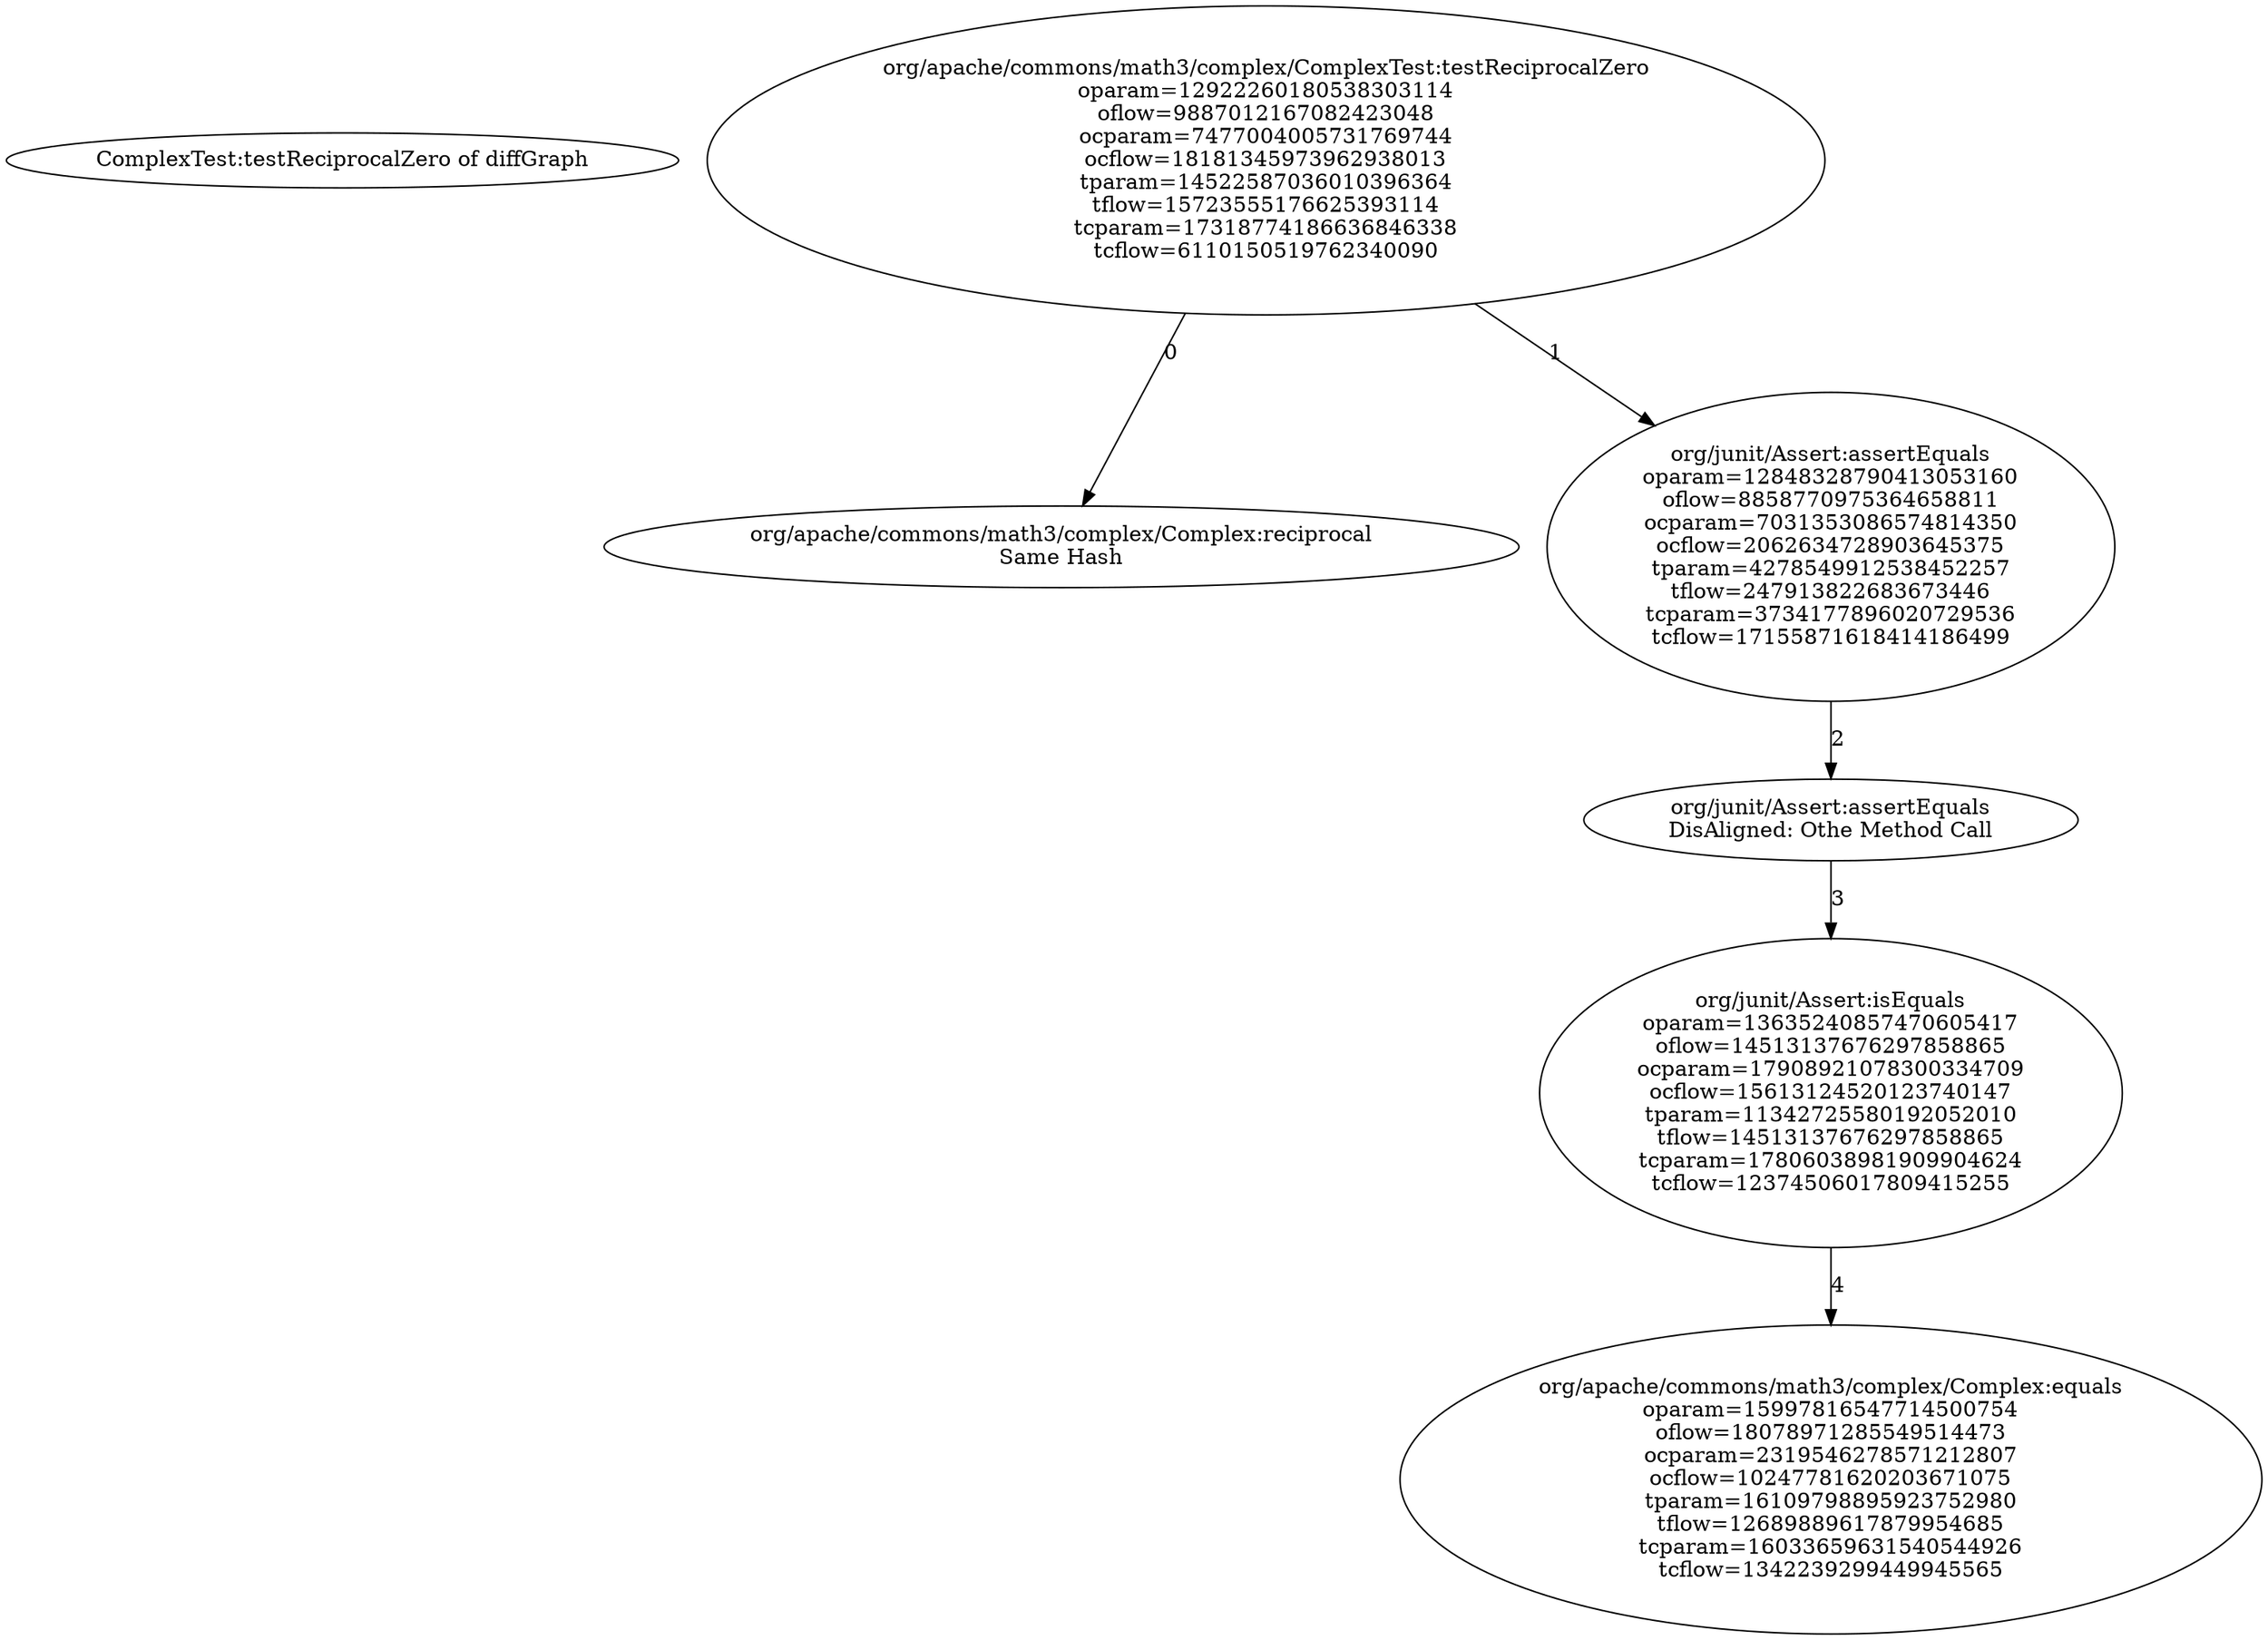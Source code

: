 digraph G {
0[label="ComplexTest:testReciprocalZero of diffGraph"];
1[label="org/apache/commons/math3/complex/ComplexTest:testReciprocalZero
oparam=12922260180538303114
oflow=9887012167082423048
ocparam=7477004005731769744
ocflow=18181345973962938013
tparam=14522587036010396364
tflow=15723555176625393114
tcparam=17318774186636846338
tcflow=6110150519762340090"];
2[label="org/apache/commons/math3/complex/Complex:reciprocal
Same Hash"];
3[label="org/junit/Assert:assertEquals
oparam=12848328790413053160
oflow=8858770975364658811
ocparam=7031353086574814350
ocflow=2062634728903645375
tparam=4278549912538452257
tflow=247913822683673446
tcparam=3734177896020729536
tcflow=17155871618414186499"];
4[label="org/junit/Assert:assertEquals
DisAligned: Othe Method Call"];
5[label="org/junit/Assert:isEquals
oparam=13635240857470605417
oflow=14513137676297858865
ocparam=17908921078300334709
ocflow=15613124520123740147
tparam=11342725580192052010
tflow=14513137676297858865
tcparam=17806038981909904624
tcflow=12374506017809415255"];
6[label="org/apache/commons/math3/complex/Complex:equals
oparam=15997816547714500754
oflow=18078971285549514473
ocparam=2319546278571212807
ocflow=10247781620203671075
tparam=16109798895923752980
tflow=12689889617879954685
tcparam=16033659631540544926
tcflow=1342239299449945565"];
1->2 [label=0];
1->3 [label=1];
3->4 [label=2];
4->5 [label=3];
5->6 [label=4];
}
